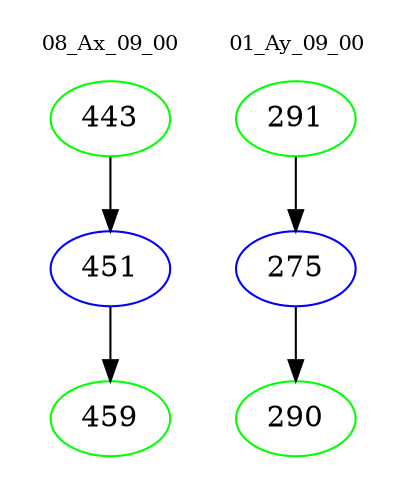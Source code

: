 digraph{
subgraph cluster_0 {
color = white
label = "08_Ax_09_00";
fontsize=10;
T0_443 [label="443", color="green"]
T0_443 -> T0_451 [color="black"]
T0_451 [label="451", color="blue"]
T0_451 -> T0_459 [color="black"]
T0_459 [label="459", color="green"]
}
subgraph cluster_1 {
color = white
label = "01_Ay_09_00";
fontsize=10;
T1_291 [label="291", color="green"]
T1_291 -> T1_275 [color="black"]
T1_275 [label="275", color="blue"]
T1_275 -> T1_290 [color="black"]
T1_290 [label="290", color="green"]
}
}
